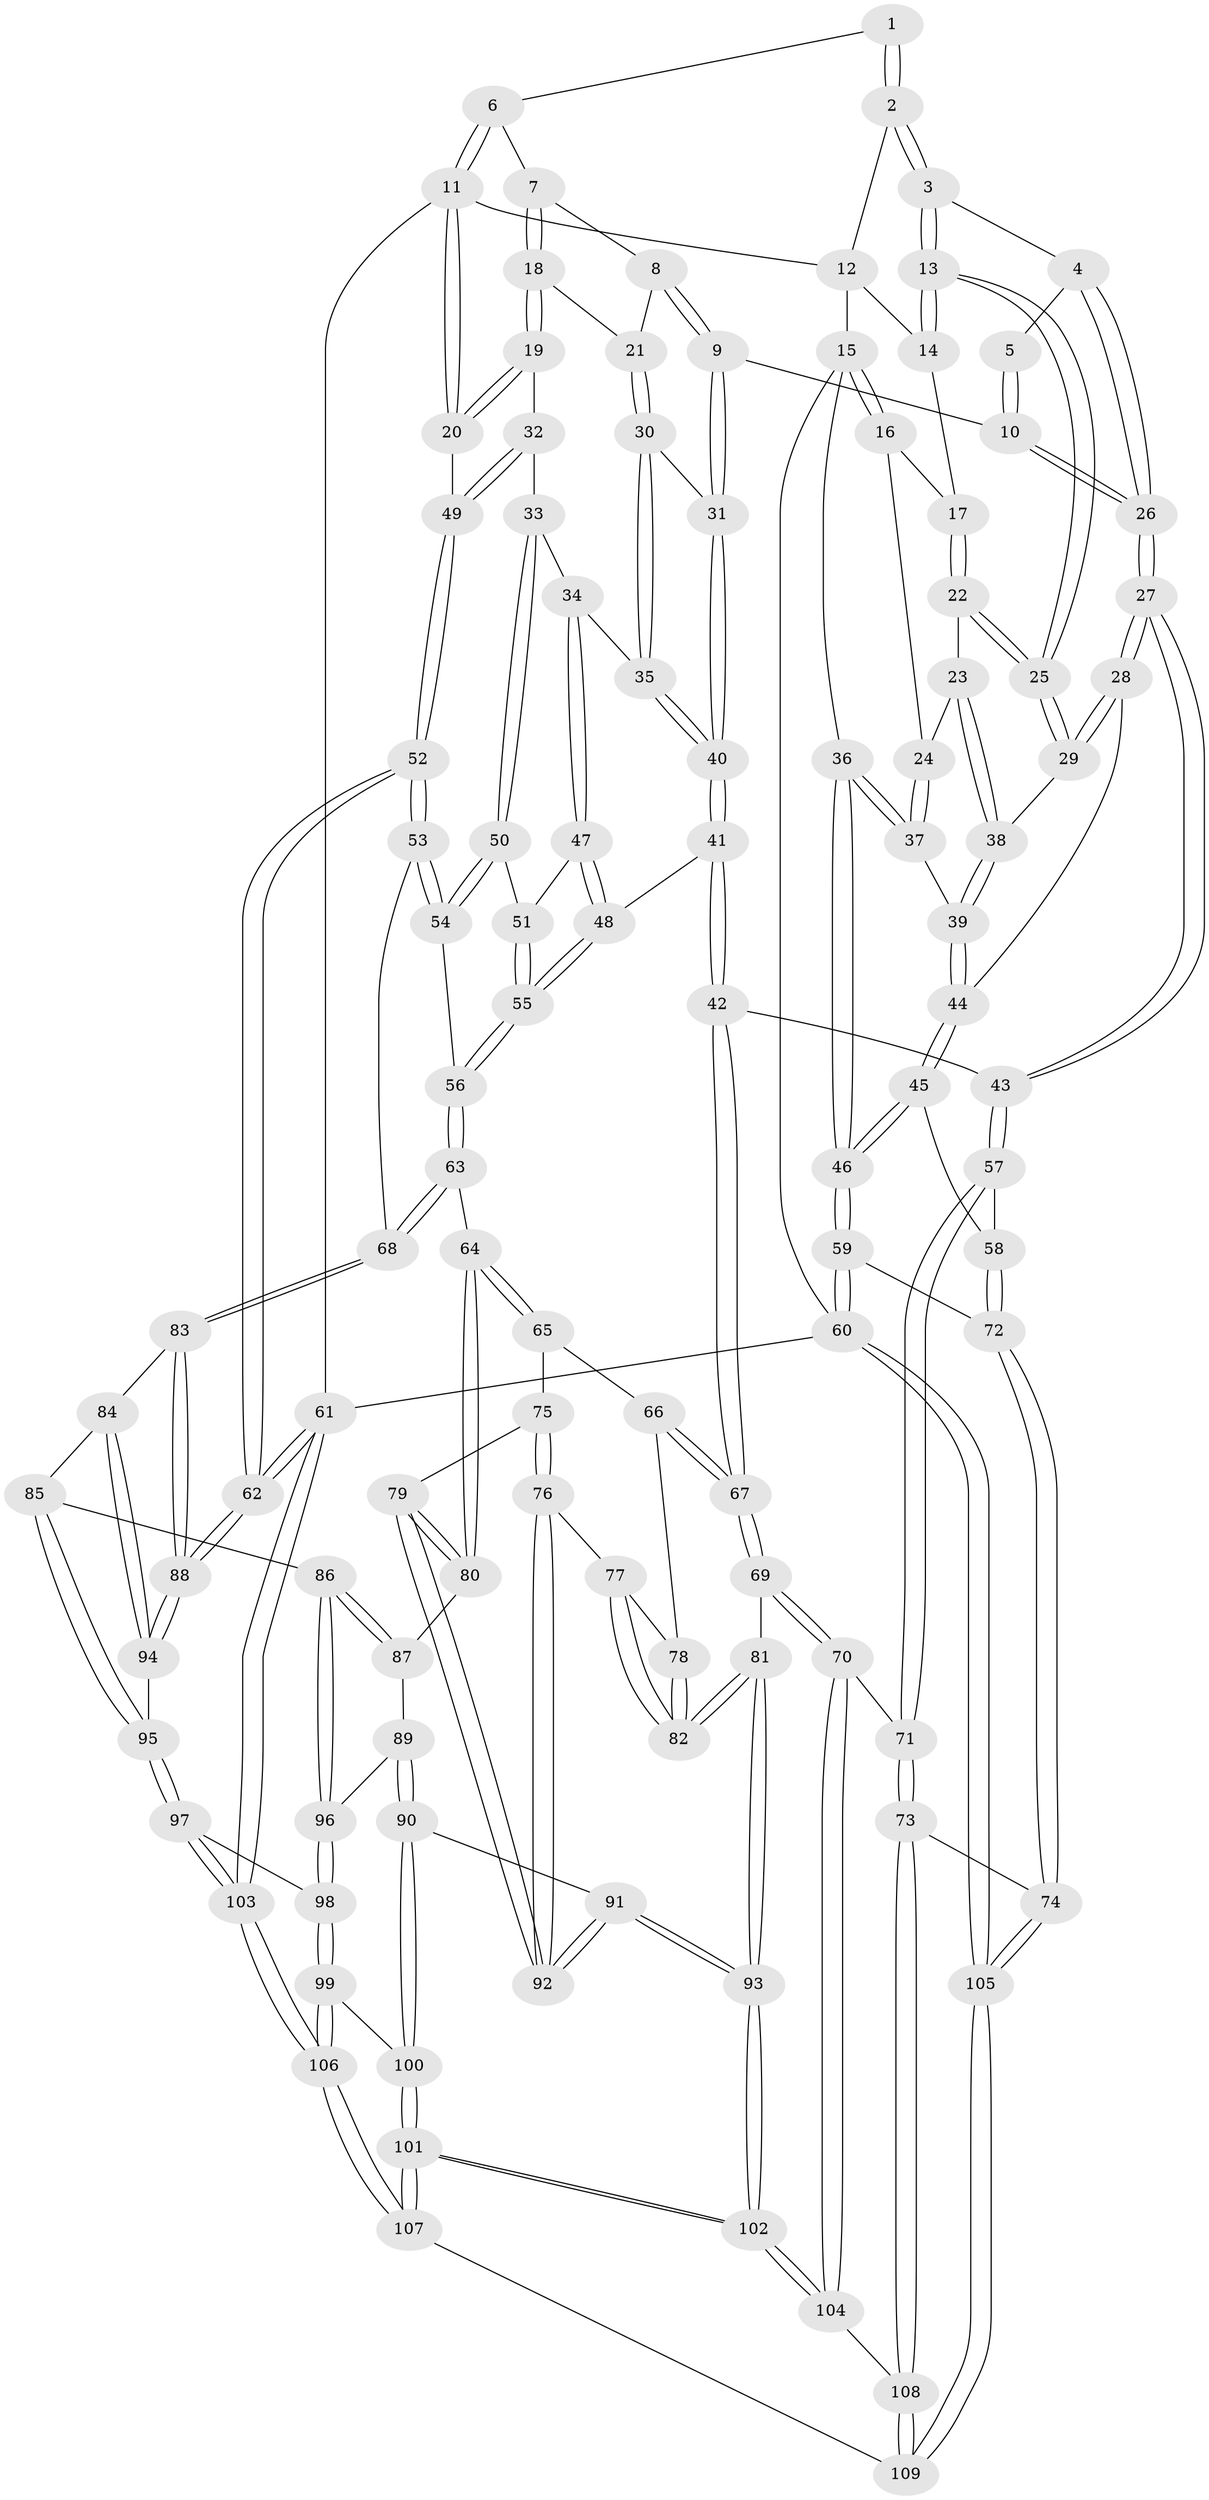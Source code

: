 // coarse degree distribution, {3: 0.1875, 4: 0.421875, 2: 0.015625, 7: 0.015625, 5: 0.296875, 6: 0.0625}
// Generated by graph-tools (version 1.1) at 2025/42/03/06/25 10:42:27]
// undirected, 109 vertices, 269 edges
graph export_dot {
graph [start="1"]
  node [color=gray90,style=filled];
  1 [pos="+0.6026950261251596+0"];
  2 [pos="+0.2626564236250909+0"];
  3 [pos="+0.34830911394407976+0.0432422688222123"];
  4 [pos="+0.4119605856632287+0.12160805230553001"];
  5 [pos="+0.55292763820249+0"];
  6 [pos="+0.7235205597453467+0"];
  7 [pos="+0.7303458273556943+0"];
  8 [pos="+0.621720137568619+0.11433394625730663"];
  9 [pos="+0.5496341879206145+0.16272789231154422"];
  10 [pos="+0.5300425375416645+0.1532215109870935"];
  11 [pos="+1+0"];
  12 [pos="+0.2622689081805984+0"];
  13 [pos="+0.25431559789234576+0.1883641690011402"];
  14 [pos="+0.186834562593408+0"];
  15 [pos="+0+0"];
  16 [pos="+0.10194826754128773+0.08418628291842456"];
  17 [pos="+0.12656036301928208+0.0785305909537739"];
  18 [pos="+0.767249576976183+0.022729093764144587"];
  19 [pos="+0.8372824009892891+0.12336303985521382"];
  20 [pos="+1+0"];
  21 [pos="+0.6959956930480665+0.1601054717739284"];
  22 [pos="+0.13147009876806315+0.09772481386677241"];
  23 [pos="+0.1138317993487565+0.18887577070233053"];
  24 [pos="+0+0.17136843635179422"];
  25 [pos="+0.2512299369995754+0.19639817126163955"];
  26 [pos="+0.437953897074503+0.16593458179640472"];
  27 [pos="+0.3588186139786824+0.3375790272767316"];
  28 [pos="+0.3061836841365149+0.312102305591854"];
  29 [pos="+0.2522727522504322+0.2062482237178489"];
  30 [pos="+0.6945197027855564+0.18682507124683656"];
  31 [pos="+0.5717254868501401+0.19279276434533363"];
  32 [pos="+0.8500586298684787+0.24357762652466058"];
  33 [pos="+0.8436147963792474+0.2533725496860805"];
  34 [pos="+0.7630402203845976+0.26401612791481055"];
  35 [pos="+0.7341070346477998+0.25015771906664275"];
  36 [pos="+0+0.21438417865542836"];
  37 [pos="+0+0.20126597649692274"];
  38 [pos="+0.1190922876417229+0.21169788280359728"];
  39 [pos="+0.1031958483330635+0.26010327658749705"];
  40 [pos="+0.5884150533096817+0.2949077394379863"];
  41 [pos="+0.5410721505892848+0.39866799822725035"];
  42 [pos="+0.4318331142144309+0.4576795178832228"];
  43 [pos="+0.4245193269276919+0.4546357028179955"];
  44 [pos="+0.1265569363026687+0.34119091961002873"];
  45 [pos="+0.05056419019952723+0.4305566410390411"];
  46 [pos="+0+0.48024611802757955"];
  47 [pos="+0.7357275004714953+0.3240079886989717"];
  48 [pos="+0.6727029680801266+0.41401354137353735"];
  49 [pos="+1+0.128045405527313"];
  50 [pos="+0.8583560218885373+0.29436728808423324"];
  51 [pos="+0.7938734169405001+0.4112891366685162"];
  52 [pos="+1+0.46644329770054027"];
  53 [pos="+1+0.4729192715131248"];
  54 [pos="+0.9770402868835782+0.446731906785909"];
  55 [pos="+0.7711665668885851+0.49938612712177727"];
  56 [pos="+0.7836684783421579+0.521691473174209"];
  57 [pos="+0.24996935427243566+0.554628781499087"];
  58 [pos="+0.2402817183900054+0.5521386539858867"];
  59 [pos="+0+0.6489996264661747"];
  60 [pos="+0+1"];
  61 [pos="+1+1"];
  62 [pos="+1+0.7564777774944733"];
  63 [pos="+0.7684209376469786+0.5776389515791545"];
  64 [pos="+0.7549056152992477+0.59112438549098"];
  65 [pos="+0.6296056859013269+0.598812334388133"];
  66 [pos="+0.6043078630536928+0.5973566343875167"];
  67 [pos="+0.4685017407555324+0.5300566610204692"];
  68 [pos="+0.9061135925774859+0.651882737664133"];
  69 [pos="+0.44133633062789146+0.7452345455483873"];
  70 [pos="+0.36435302780583617+0.7941858731969147"];
  71 [pos="+0.23007733039678763+0.7938739203051732"];
  72 [pos="+0+0.691910569067994"];
  73 [pos="+0.21676008072897524+0.8032655552955706"];
  74 [pos="+0.17829513535462405+0.8216799529321724"];
  75 [pos="+0.6535624580137813+0.6957602574825957"];
  76 [pos="+0.649259541996192+0.7184323835371433"];
  77 [pos="+0.6281459488332553+0.7021431881117792"];
  78 [pos="+0.6024186550977455+0.6484641714818903"];
  79 [pos="+0.7170352851668662+0.6852236146623202"];
  80 [pos="+0.7542732533835917+0.613936563109"];
  81 [pos="+0.553780291380416+0.8000101027006677"];
  82 [pos="+0.5649504646653456+0.772061722242941"];
  83 [pos="+0.9156307747510031+0.6881342982204304"];
  84 [pos="+0.8934934737631579+0.7307106779548164"];
  85 [pos="+0.892888723068289+0.7313627563521841"];
  86 [pos="+0.8717397415890827+0.7491048327789693"];
  87 [pos="+0.7756736272935068+0.6690581977160944"];
  88 [pos="+1+0.7615610513701623"];
  89 [pos="+0.7794149826294909+0.7615766104553904"];
  90 [pos="+0.7403849840267148+0.7953485655822683"];
  91 [pos="+0.6771098374047588+0.7848822985482529"];
  92 [pos="+0.6773704826056384+0.7826698807245902"];
  93 [pos="+0.5965689791905727+0.8419696842608991"];
  94 [pos="+1+0.8068079125800347"];
  95 [pos="+0.9576435682099949+0.8318095097270167"];
  96 [pos="+0.8601903268715961+0.7697653454649139"];
  97 [pos="+0.9124621215813576+0.8677624342734552"];
  98 [pos="+0.8678867997462936+0.8499835455026109"];
  99 [pos="+0.8034038741008083+0.8798024592723291"];
  100 [pos="+0.7995008538345261+0.8793750416795257"];
  101 [pos="+0.6222705244670654+0.9922348246257227"];
  102 [pos="+0.6029516513347339+0.9527510662818712"];
  103 [pos="+1+1"];
  104 [pos="+0.41551976519270306+0.9232467910575731"];
  105 [pos="+0.0028306092937234514+1"];
  106 [pos="+0.9652414919651049+1"];
  107 [pos="+0.6409914155028194+1"];
  108 [pos="+0.36570901969874947+1"];
  109 [pos="+0.31749013318911806+1"];
  1 -- 2;
  1 -- 2;
  1 -- 6;
  2 -- 3;
  2 -- 3;
  2 -- 12;
  3 -- 4;
  3 -- 13;
  3 -- 13;
  4 -- 5;
  4 -- 26;
  4 -- 26;
  5 -- 10;
  5 -- 10;
  6 -- 7;
  6 -- 11;
  6 -- 11;
  7 -- 8;
  7 -- 18;
  7 -- 18;
  8 -- 9;
  8 -- 9;
  8 -- 21;
  9 -- 10;
  9 -- 31;
  9 -- 31;
  10 -- 26;
  10 -- 26;
  11 -- 12;
  11 -- 20;
  11 -- 20;
  11 -- 61;
  12 -- 14;
  12 -- 15;
  13 -- 14;
  13 -- 14;
  13 -- 25;
  13 -- 25;
  14 -- 17;
  15 -- 16;
  15 -- 16;
  15 -- 36;
  15 -- 60;
  16 -- 17;
  16 -- 24;
  17 -- 22;
  17 -- 22;
  18 -- 19;
  18 -- 19;
  18 -- 21;
  19 -- 20;
  19 -- 20;
  19 -- 32;
  20 -- 49;
  21 -- 30;
  21 -- 30;
  22 -- 23;
  22 -- 25;
  22 -- 25;
  23 -- 24;
  23 -- 38;
  23 -- 38;
  24 -- 37;
  24 -- 37;
  25 -- 29;
  25 -- 29;
  26 -- 27;
  26 -- 27;
  27 -- 28;
  27 -- 28;
  27 -- 43;
  27 -- 43;
  28 -- 29;
  28 -- 29;
  28 -- 44;
  29 -- 38;
  30 -- 31;
  30 -- 35;
  30 -- 35;
  31 -- 40;
  31 -- 40;
  32 -- 33;
  32 -- 49;
  32 -- 49;
  33 -- 34;
  33 -- 50;
  33 -- 50;
  34 -- 35;
  34 -- 47;
  34 -- 47;
  35 -- 40;
  35 -- 40;
  36 -- 37;
  36 -- 37;
  36 -- 46;
  36 -- 46;
  37 -- 39;
  38 -- 39;
  38 -- 39;
  39 -- 44;
  39 -- 44;
  40 -- 41;
  40 -- 41;
  41 -- 42;
  41 -- 42;
  41 -- 48;
  42 -- 43;
  42 -- 67;
  42 -- 67;
  43 -- 57;
  43 -- 57;
  44 -- 45;
  44 -- 45;
  45 -- 46;
  45 -- 46;
  45 -- 58;
  46 -- 59;
  46 -- 59;
  47 -- 48;
  47 -- 48;
  47 -- 51;
  48 -- 55;
  48 -- 55;
  49 -- 52;
  49 -- 52;
  50 -- 51;
  50 -- 54;
  50 -- 54;
  51 -- 55;
  51 -- 55;
  52 -- 53;
  52 -- 53;
  52 -- 62;
  52 -- 62;
  53 -- 54;
  53 -- 54;
  53 -- 68;
  54 -- 56;
  55 -- 56;
  55 -- 56;
  56 -- 63;
  56 -- 63;
  57 -- 58;
  57 -- 71;
  57 -- 71;
  58 -- 72;
  58 -- 72;
  59 -- 60;
  59 -- 60;
  59 -- 72;
  60 -- 105;
  60 -- 105;
  60 -- 61;
  61 -- 62;
  61 -- 62;
  61 -- 103;
  61 -- 103;
  62 -- 88;
  62 -- 88;
  63 -- 64;
  63 -- 68;
  63 -- 68;
  64 -- 65;
  64 -- 65;
  64 -- 80;
  64 -- 80;
  65 -- 66;
  65 -- 75;
  66 -- 67;
  66 -- 67;
  66 -- 78;
  67 -- 69;
  67 -- 69;
  68 -- 83;
  68 -- 83;
  69 -- 70;
  69 -- 70;
  69 -- 81;
  70 -- 71;
  70 -- 104;
  70 -- 104;
  71 -- 73;
  71 -- 73;
  72 -- 74;
  72 -- 74;
  73 -- 74;
  73 -- 108;
  73 -- 108;
  74 -- 105;
  74 -- 105;
  75 -- 76;
  75 -- 76;
  75 -- 79;
  76 -- 77;
  76 -- 92;
  76 -- 92;
  77 -- 78;
  77 -- 82;
  77 -- 82;
  78 -- 82;
  78 -- 82;
  79 -- 80;
  79 -- 80;
  79 -- 92;
  79 -- 92;
  80 -- 87;
  81 -- 82;
  81 -- 82;
  81 -- 93;
  81 -- 93;
  83 -- 84;
  83 -- 88;
  83 -- 88;
  84 -- 85;
  84 -- 94;
  84 -- 94;
  85 -- 86;
  85 -- 95;
  85 -- 95;
  86 -- 87;
  86 -- 87;
  86 -- 96;
  86 -- 96;
  87 -- 89;
  88 -- 94;
  88 -- 94;
  89 -- 90;
  89 -- 90;
  89 -- 96;
  90 -- 91;
  90 -- 100;
  90 -- 100;
  91 -- 92;
  91 -- 92;
  91 -- 93;
  91 -- 93;
  93 -- 102;
  93 -- 102;
  94 -- 95;
  95 -- 97;
  95 -- 97;
  96 -- 98;
  96 -- 98;
  97 -- 98;
  97 -- 103;
  97 -- 103;
  98 -- 99;
  98 -- 99;
  99 -- 100;
  99 -- 106;
  99 -- 106;
  100 -- 101;
  100 -- 101;
  101 -- 102;
  101 -- 102;
  101 -- 107;
  101 -- 107;
  102 -- 104;
  102 -- 104;
  103 -- 106;
  103 -- 106;
  104 -- 108;
  105 -- 109;
  105 -- 109;
  106 -- 107;
  106 -- 107;
  107 -- 109;
  108 -- 109;
  108 -- 109;
}
